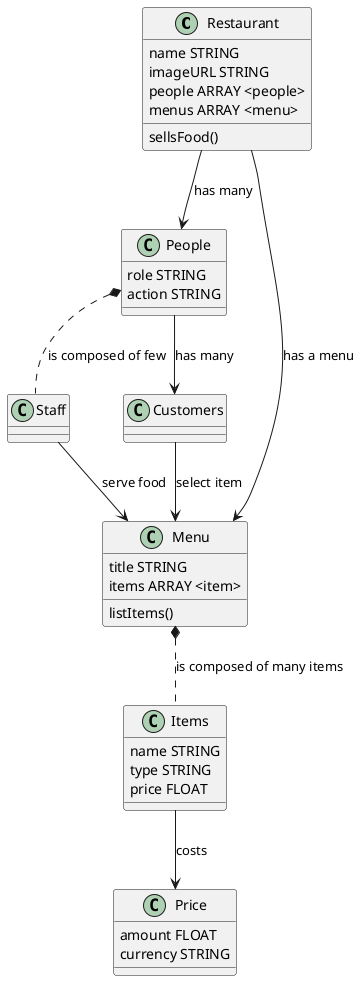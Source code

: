 @startuml

class Restaurant{
    name STRING
    imageURL STRING
    people ARRAY <people>
    menus ARRAY <menu>
    sellsFood()
}
class People {
    role STRING
    action STRING
}

class Menu {
    title STRING
    items ARRAY <item>
    listItems()
}
class Items {
    name STRING
    type STRING
    price FLOAT
}
class Price {
    amount FLOAT
    currency STRING
}

Restaurant --> Menu : "has a menu"
Restaurant --> People : "has many"
People *.. Staff : "is composed of few"
People --> Customers : "has many"
Customers --> Menu : "select item"
Menu *.. Items : "is composed of many items"
Staff --> Menu : "serve food"
Items --> Price: "costs"
@enduml
